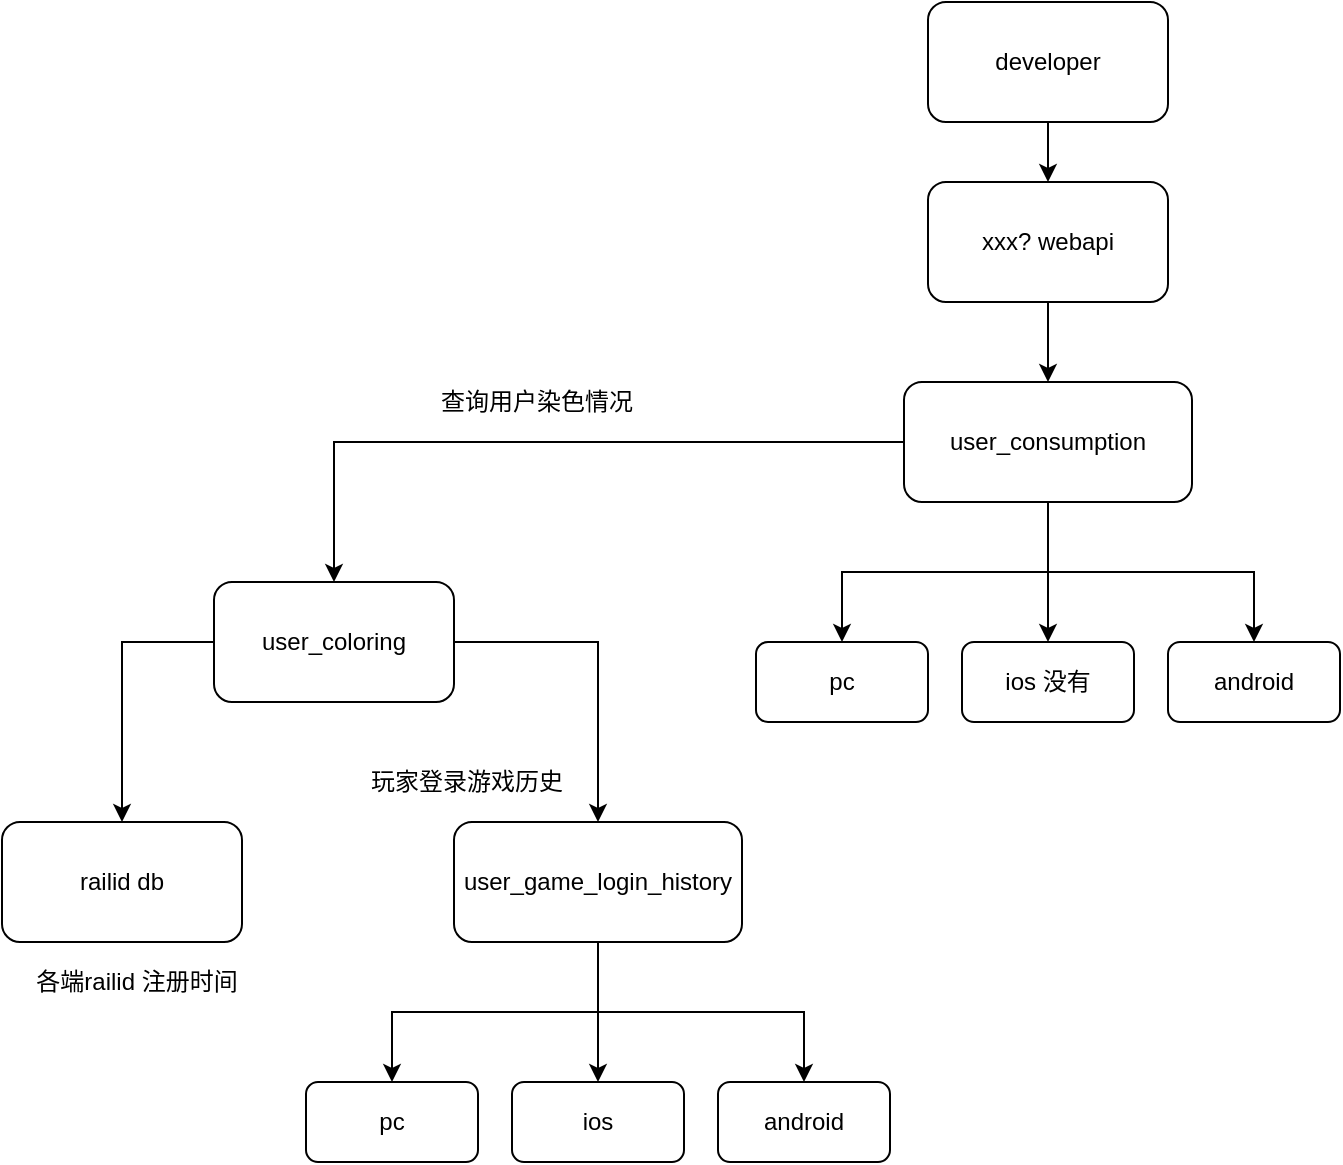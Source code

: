 <mxfile version="17.1.2" type="github">
  <diagram id="ELzQkI0B_VzL88VeElWy" name="Page-1">
    <mxGraphModel dx="1298" dy="724" grid="1" gridSize="10" guides="1" tooltips="1" connect="1" arrows="1" fold="1" page="1" pageScale="1" pageWidth="827" pageHeight="1169" math="0" shadow="0">
      <root>
        <mxCell id="0" />
        <mxCell id="1" parent="0" />
        <mxCell id="WT2HxKEEHTfKgZkU8OQ8-4" style="edgeStyle=orthogonalEdgeStyle;rounded=0;orthogonalLoop=1;jettySize=auto;html=1;exitX=0;exitY=0.5;exitDx=0;exitDy=0;entryX=0.5;entryY=0;entryDx=0;entryDy=0;" edge="1" parent="1" source="WT2HxKEEHTfKgZkU8OQ8-1" target="WT2HxKEEHTfKgZkU8OQ8-2">
          <mxGeometry relative="1" as="geometry" />
        </mxCell>
        <mxCell id="WT2HxKEEHTfKgZkU8OQ8-14" style="edgeStyle=orthogonalEdgeStyle;rounded=0;orthogonalLoop=1;jettySize=auto;html=1;exitX=1;exitY=0.5;exitDx=0;exitDy=0;entryX=0.5;entryY=0;entryDx=0;entryDy=0;" edge="1" parent="1" source="WT2HxKEEHTfKgZkU8OQ8-1" target="WT2HxKEEHTfKgZkU8OQ8-6">
          <mxGeometry relative="1" as="geometry" />
        </mxCell>
        <mxCell id="WT2HxKEEHTfKgZkU8OQ8-1" value="user_coloring" style="rounded=1;whiteSpace=wrap;html=1;" vertex="1" parent="1">
          <mxGeometry x="186" y="380" width="120" height="60" as="geometry" />
        </mxCell>
        <mxCell id="WT2HxKEEHTfKgZkU8OQ8-2" value="railid db" style="rounded=1;whiteSpace=wrap;html=1;" vertex="1" parent="1">
          <mxGeometry x="80" y="500" width="120" height="60" as="geometry" />
        </mxCell>
        <mxCell id="WT2HxKEEHTfKgZkU8OQ8-5" value="各端railid 注册时间" style="text;html=1;align=center;verticalAlign=middle;resizable=0;points=[];autosize=1;strokeColor=none;fillColor=none;" vertex="1" parent="1">
          <mxGeometry x="87" y="570" width="120" height="20" as="geometry" />
        </mxCell>
        <mxCell id="WT2HxKEEHTfKgZkU8OQ8-10" style="edgeStyle=orthogonalEdgeStyle;rounded=0;orthogonalLoop=1;jettySize=auto;html=1;entryX=0.5;entryY=0;entryDx=0;entryDy=0;" edge="1" parent="1" source="WT2HxKEEHTfKgZkU8OQ8-6" target="WT2HxKEEHTfKgZkU8OQ8-7">
          <mxGeometry relative="1" as="geometry" />
        </mxCell>
        <mxCell id="WT2HxKEEHTfKgZkU8OQ8-12" style="edgeStyle=orthogonalEdgeStyle;rounded=0;orthogonalLoop=1;jettySize=auto;html=1;entryX=0.5;entryY=0;entryDx=0;entryDy=0;" edge="1" parent="1" source="WT2HxKEEHTfKgZkU8OQ8-6" target="WT2HxKEEHTfKgZkU8OQ8-8">
          <mxGeometry relative="1" as="geometry" />
        </mxCell>
        <mxCell id="WT2HxKEEHTfKgZkU8OQ8-13" style="edgeStyle=orthogonalEdgeStyle;rounded=0;orthogonalLoop=1;jettySize=auto;html=1;exitX=0.5;exitY=1;exitDx=0;exitDy=0;entryX=0.5;entryY=0;entryDx=0;entryDy=0;" edge="1" parent="1" source="WT2HxKEEHTfKgZkU8OQ8-6" target="WT2HxKEEHTfKgZkU8OQ8-9">
          <mxGeometry relative="1" as="geometry" />
        </mxCell>
        <mxCell id="WT2HxKEEHTfKgZkU8OQ8-6" value="user_game_login_history" style="rounded=1;whiteSpace=wrap;html=1;" vertex="1" parent="1">
          <mxGeometry x="306" y="500" width="144" height="60" as="geometry" />
        </mxCell>
        <mxCell id="WT2HxKEEHTfKgZkU8OQ8-7" value="pc" style="rounded=1;whiteSpace=wrap;html=1;" vertex="1" parent="1">
          <mxGeometry x="232" y="630" width="86" height="40" as="geometry" />
        </mxCell>
        <mxCell id="WT2HxKEEHTfKgZkU8OQ8-8" value="ios" style="rounded=1;whiteSpace=wrap;html=1;" vertex="1" parent="1">
          <mxGeometry x="335" y="630" width="86" height="40" as="geometry" />
        </mxCell>
        <mxCell id="WT2HxKEEHTfKgZkU8OQ8-9" value="android" style="rounded=1;whiteSpace=wrap;html=1;" vertex="1" parent="1">
          <mxGeometry x="438" y="630" width="86" height="40" as="geometry" />
        </mxCell>
        <mxCell id="WT2HxKEEHTfKgZkU8OQ8-15" value="玩家登录游戏历史" style="text;html=1;align=center;verticalAlign=middle;resizable=0;points=[];autosize=1;strokeColor=none;fillColor=none;" vertex="1" parent="1">
          <mxGeometry x="257" y="470" width="110" height="20" as="geometry" />
        </mxCell>
        <mxCell id="WT2HxKEEHTfKgZkU8OQ8-29" style="edgeStyle=orthogonalEdgeStyle;rounded=0;orthogonalLoop=1;jettySize=auto;html=1;exitX=0.5;exitY=1;exitDx=0;exitDy=0;entryX=0.5;entryY=0;entryDx=0;entryDy=0;" edge="1" parent="1" source="WT2HxKEEHTfKgZkU8OQ8-16" target="WT2HxKEEHTfKgZkU8OQ8-23">
          <mxGeometry relative="1" as="geometry" />
        </mxCell>
        <mxCell id="WT2HxKEEHTfKgZkU8OQ8-16" value="xxx? webapi" style="rounded=1;whiteSpace=wrap;html=1;" vertex="1" parent="1">
          <mxGeometry x="543" y="180" width="120" height="60" as="geometry" />
        </mxCell>
        <mxCell id="WT2HxKEEHTfKgZkU8OQ8-20" style="edgeStyle=orthogonalEdgeStyle;rounded=0;orthogonalLoop=1;jettySize=auto;html=1;entryX=0.5;entryY=0;entryDx=0;entryDy=0;" edge="1" parent="1" source="WT2HxKEEHTfKgZkU8OQ8-23" target="WT2HxKEEHTfKgZkU8OQ8-24">
          <mxGeometry relative="1" as="geometry" />
        </mxCell>
        <mxCell id="WT2HxKEEHTfKgZkU8OQ8-21" style="edgeStyle=orthogonalEdgeStyle;rounded=0;orthogonalLoop=1;jettySize=auto;html=1;entryX=0.5;entryY=0;entryDx=0;entryDy=0;" edge="1" parent="1" source="WT2HxKEEHTfKgZkU8OQ8-23" target="WT2HxKEEHTfKgZkU8OQ8-25">
          <mxGeometry relative="1" as="geometry" />
        </mxCell>
        <mxCell id="WT2HxKEEHTfKgZkU8OQ8-22" style="edgeStyle=orthogonalEdgeStyle;rounded=0;orthogonalLoop=1;jettySize=auto;html=1;exitX=0.5;exitY=1;exitDx=0;exitDy=0;entryX=0.5;entryY=0;entryDx=0;entryDy=0;" edge="1" parent="1" source="WT2HxKEEHTfKgZkU8OQ8-23" target="WT2HxKEEHTfKgZkU8OQ8-26">
          <mxGeometry relative="1" as="geometry" />
        </mxCell>
        <mxCell id="WT2HxKEEHTfKgZkU8OQ8-27" style="edgeStyle=orthogonalEdgeStyle;rounded=0;orthogonalLoop=1;jettySize=auto;html=1;exitX=0;exitY=0.5;exitDx=0;exitDy=0;entryX=0.5;entryY=0;entryDx=0;entryDy=0;" edge="1" parent="1" source="WT2HxKEEHTfKgZkU8OQ8-23" target="WT2HxKEEHTfKgZkU8OQ8-1">
          <mxGeometry relative="1" as="geometry" />
        </mxCell>
        <mxCell id="WT2HxKEEHTfKgZkU8OQ8-23" value="user_consumption" style="rounded=1;whiteSpace=wrap;html=1;" vertex="1" parent="1">
          <mxGeometry x="531" y="280" width="144" height="60" as="geometry" />
        </mxCell>
        <mxCell id="WT2HxKEEHTfKgZkU8OQ8-24" value="pc" style="rounded=1;whiteSpace=wrap;html=1;" vertex="1" parent="1">
          <mxGeometry x="457" y="410" width="86" height="40" as="geometry" />
        </mxCell>
        <mxCell id="WT2HxKEEHTfKgZkU8OQ8-25" value="ios 没有" style="rounded=1;whiteSpace=wrap;html=1;" vertex="1" parent="1">
          <mxGeometry x="560" y="410" width="86" height="40" as="geometry" />
        </mxCell>
        <mxCell id="WT2HxKEEHTfKgZkU8OQ8-26" value="android" style="rounded=1;whiteSpace=wrap;html=1;" vertex="1" parent="1">
          <mxGeometry x="663" y="410" width="86" height="40" as="geometry" />
        </mxCell>
        <mxCell id="WT2HxKEEHTfKgZkU8OQ8-28" value="查询用户染色情况" style="text;html=1;align=center;verticalAlign=middle;resizable=0;points=[];autosize=1;strokeColor=none;fillColor=none;" vertex="1" parent="1">
          <mxGeometry x="292" y="280" width="110" height="20" as="geometry" />
        </mxCell>
        <mxCell id="WT2HxKEEHTfKgZkU8OQ8-31" value="" style="edgeStyle=orthogonalEdgeStyle;rounded=0;orthogonalLoop=1;jettySize=auto;html=1;" edge="1" parent="1" source="WT2HxKEEHTfKgZkU8OQ8-30" target="WT2HxKEEHTfKgZkU8OQ8-16">
          <mxGeometry relative="1" as="geometry" />
        </mxCell>
        <mxCell id="WT2HxKEEHTfKgZkU8OQ8-30" value="developer" style="rounded=1;whiteSpace=wrap;html=1;" vertex="1" parent="1">
          <mxGeometry x="543" y="90" width="120" height="60" as="geometry" />
        </mxCell>
      </root>
    </mxGraphModel>
  </diagram>
</mxfile>
